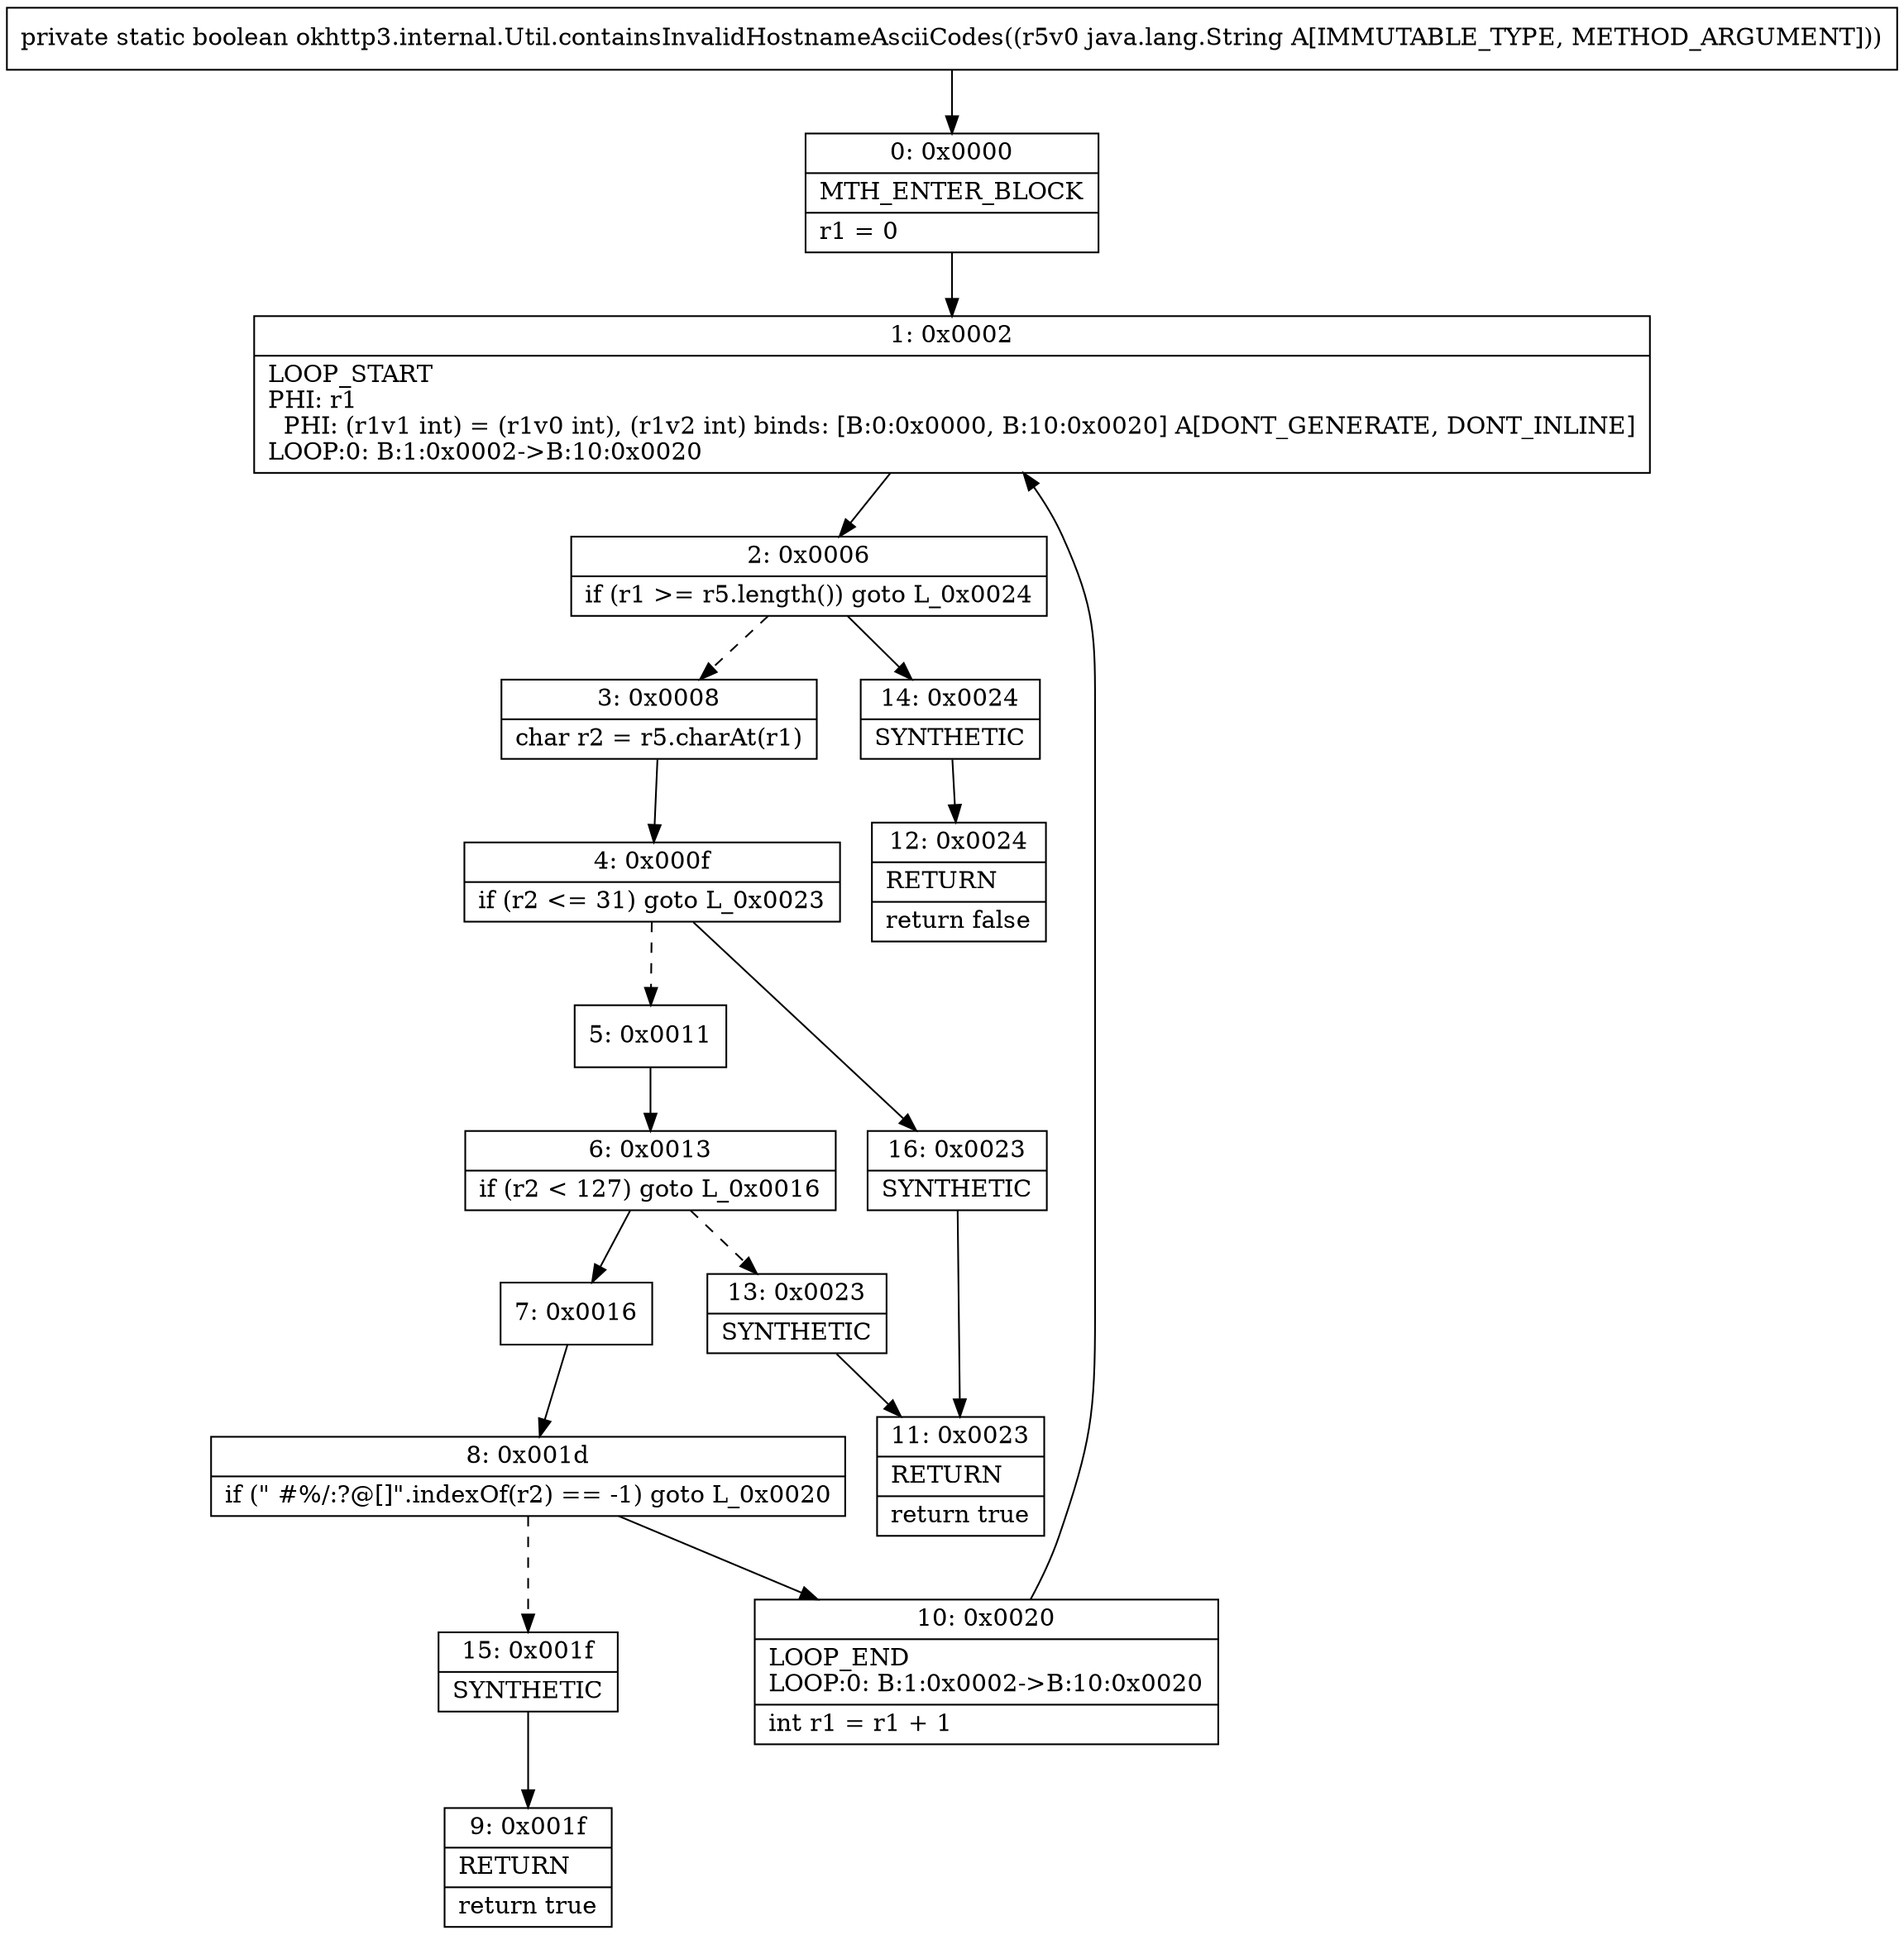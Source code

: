 digraph "CFG forokhttp3.internal.Util.containsInvalidHostnameAsciiCodes(Ljava\/lang\/String;)Z" {
Node_0 [shape=record,label="{0\:\ 0x0000|MTH_ENTER_BLOCK\l|r1 = 0\l}"];
Node_1 [shape=record,label="{1\:\ 0x0002|LOOP_START\lPHI: r1 \l  PHI: (r1v1 int) = (r1v0 int), (r1v2 int) binds: [B:0:0x0000, B:10:0x0020] A[DONT_GENERATE, DONT_INLINE]\lLOOP:0: B:1:0x0002\-\>B:10:0x0020\l}"];
Node_2 [shape=record,label="{2\:\ 0x0006|if (r1 \>= r5.length()) goto L_0x0024\l}"];
Node_3 [shape=record,label="{3\:\ 0x0008|char r2 = r5.charAt(r1)\l}"];
Node_4 [shape=record,label="{4\:\ 0x000f|if (r2 \<= 31) goto L_0x0023\l}"];
Node_5 [shape=record,label="{5\:\ 0x0011}"];
Node_6 [shape=record,label="{6\:\ 0x0013|if (r2 \< 127) goto L_0x0016\l}"];
Node_7 [shape=record,label="{7\:\ 0x0016}"];
Node_8 [shape=record,label="{8\:\ 0x001d|if (\" #%\/:?@[]\".indexOf(r2) == \-1) goto L_0x0020\l}"];
Node_9 [shape=record,label="{9\:\ 0x001f|RETURN\l|return true\l}"];
Node_10 [shape=record,label="{10\:\ 0x0020|LOOP_END\lLOOP:0: B:1:0x0002\-\>B:10:0x0020\l|int r1 = r1 + 1\l}"];
Node_11 [shape=record,label="{11\:\ 0x0023|RETURN\l|return true\l}"];
Node_12 [shape=record,label="{12\:\ 0x0024|RETURN\l|return false\l}"];
Node_13 [shape=record,label="{13\:\ 0x0023|SYNTHETIC\l}"];
Node_14 [shape=record,label="{14\:\ 0x0024|SYNTHETIC\l}"];
Node_15 [shape=record,label="{15\:\ 0x001f|SYNTHETIC\l}"];
Node_16 [shape=record,label="{16\:\ 0x0023|SYNTHETIC\l}"];
MethodNode[shape=record,label="{private static boolean okhttp3.internal.Util.containsInvalidHostnameAsciiCodes((r5v0 java.lang.String A[IMMUTABLE_TYPE, METHOD_ARGUMENT])) }"];
MethodNode -> Node_0;
Node_0 -> Node_1;
Node_1 -> Node_2;
Node_2 -> Node_3[style=dashed];
Node_2 -> Node_14;
Node_3 -> Node_4;
Node_4 -> Node_5[style=dashed];
Node_4 -> Node_16;
Node_5 -> Node_6;
Node_6 -> Node_7;
Node_6 -> Node_13[style=dashed];
Node_7 -> Node_8;
Node_8 -> Node_10;
Node_8 -> Node_15[style=dashed];
Node_10 -> Node_1;
Node_13 -> Node_11;
Node_14 -> Node_12;
Node_15 -> Node_9;
Node_16 -> Node_11;
}

